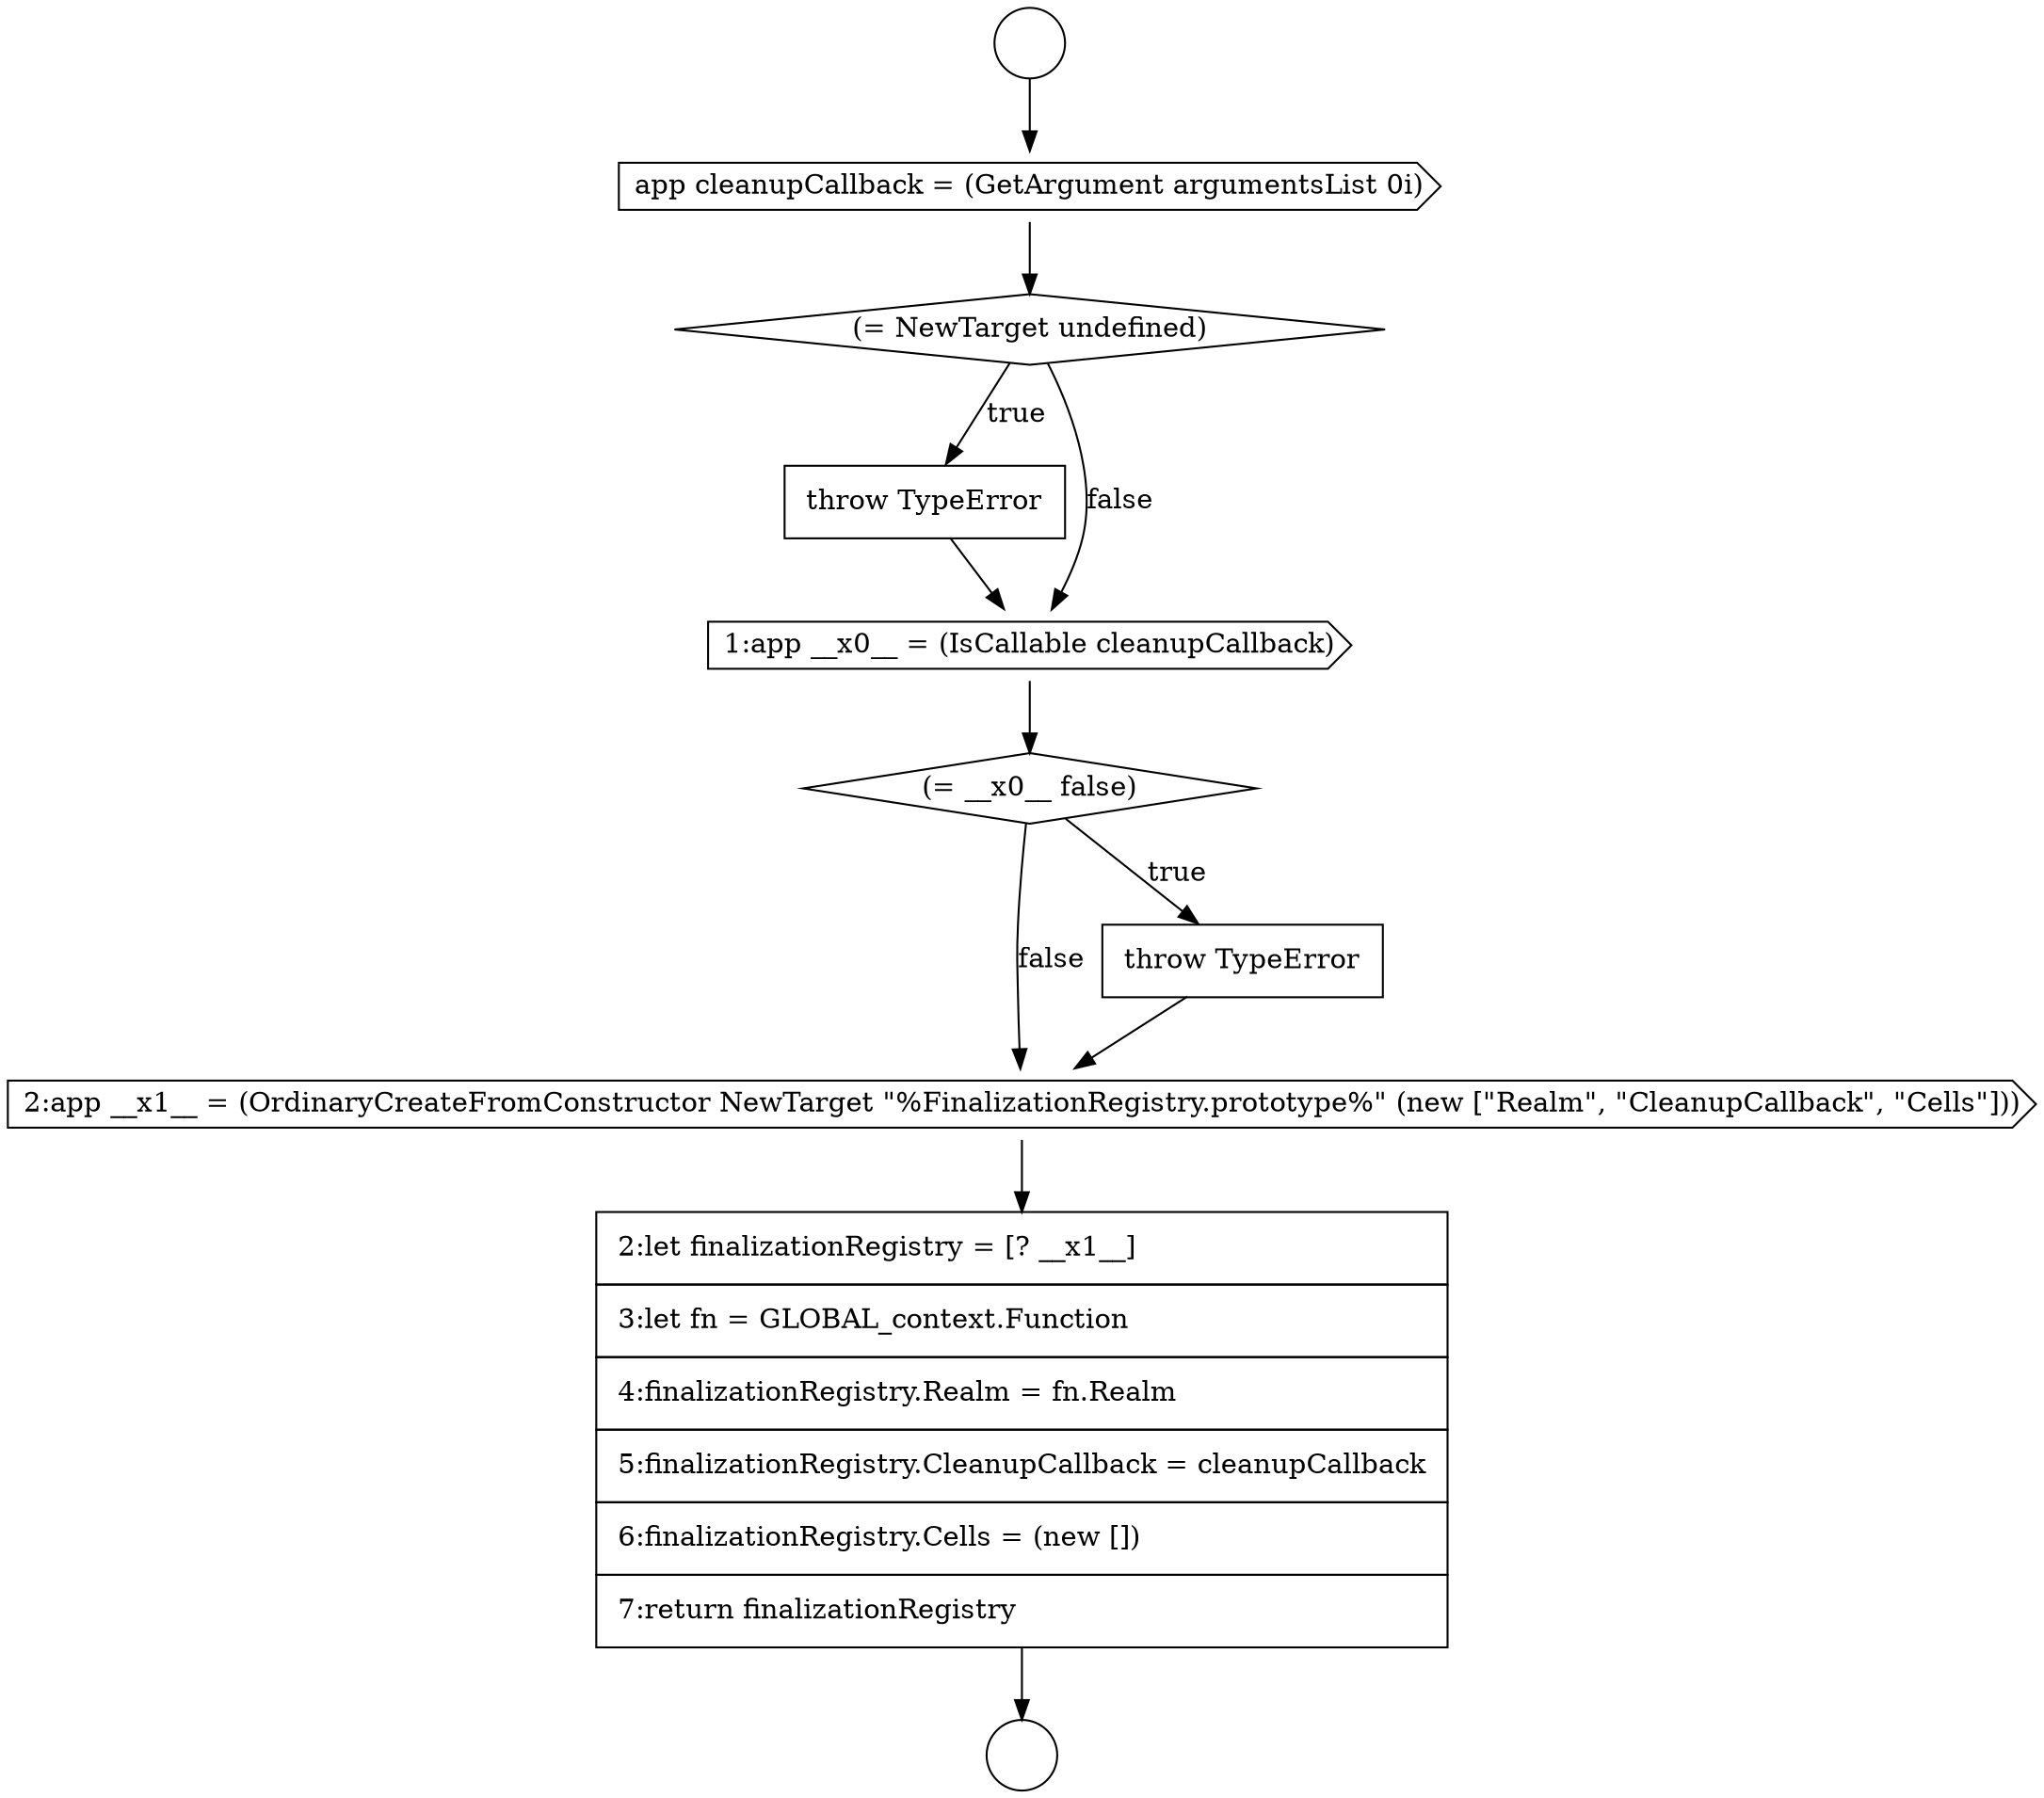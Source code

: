 digraph {
  node18384 [shape=cds, label=<<font color="black">2:app __x1__ = (OrdinaryCreateFromConstructor NewTarget &quot;%FinalizationRegistry.prototype%&quot; (new [&quot;Realm&quot;, &quot;CleanupCallback&quot;, &quot;Cells&quot;]))</font>> color="black" fillcolor="white" style=filled]
  node18385 [shape=none, margin=0, label=<<font color="black">
    <table border="0" cellborder="1" cellspacing="0" cellpadding="10">
      <tr><td align="left">2:let finalizationRegistry = [? __x1__]</td></tr>
      <tr><td align="left">3:let fn = GLOBAL_context.Function</td></tr>
      <tr><td align="left">4:finalizationRegistry.Realm = fn.Realm</td></tr>
      <tr><td align="left">5:finalizationRegistry.CleanupCallback = cleanupCallback</td></tr>
      <tr><td align="left">6:finalizationRegistry.Cells = (new [])</td></tr>
      <tr><td align="left">7:return finalizationRegistry</td></tr>
    </table>
  </font>> color="black" fillcolor="white" style=filled]
  node18380 [shape=none, margin=0, label=<<font color="black">
    <table border="0" cellborder="1" cellspacing="0" cellpadding="10">
      <tr><td align="left">throw TypeError</td></tr>
    </table>
  </font>> color="black" fillcolor="white" style=filled]
  node18383 [shape=none, margin=0, label=<<font color="black">
    <table border="0" cellborder="1" cellspacing="0" cellpadding="10">
      <tr><td align="left">throw TypeError</td></tr>
    </table>
  </font>> color="black" fillcolor="white" style=filled]
  node18379 [shape=diamond, label=<<font color="black">(= NewTarget undefined)</font>> color="black" fillcolor="white" style=filled]
  node18376 [shape=circle label=" " color="black" fillcolor="white" style=filled]
  node18378 [shape=cds, label=<<font color="black">app cleanupCallback = (GetArgument argumentsList 0i)</font>> color="black" fillcolor="white" style=filled]
  node18382 [shape=diamond, label=<<font color="black">(= __x0__ false)</font>> color="black" fillcolor="white" style=filled]
  node18377 [shape=circle label=" " color="black" fillcolor="white" style=filled]
  node18381 [shape=cds, label=<<font color="black">1:app __x0__ = (IsCallable cleanupCallback)</font>> color="black" fillcolor="white" style=filled]
  node18376 -> node18378 [ color="black"]
  node18383 -> node18384 [ color="black"]
  node18379 -> node18380 [label=<<font color="black">true</font>> color="black"]
  node18379 -> node18381 [label=<<font color="black">false</font>> color="black"]
  node18381 -> node18382 [ color="black"]
  node18384 -> node18385 [ color="black"]
  node18385 -> node18377 [ color="black"]
  node18378 -> node18379 [ color="black"]
  node18382 -> node18383 [label=<<font color="black">true</font>> color="black"]
  node18382 -> node18384 [label=<<font color="black">false</font>> color="black"]
  node18380 -> node18381 [ color="black"]
}
